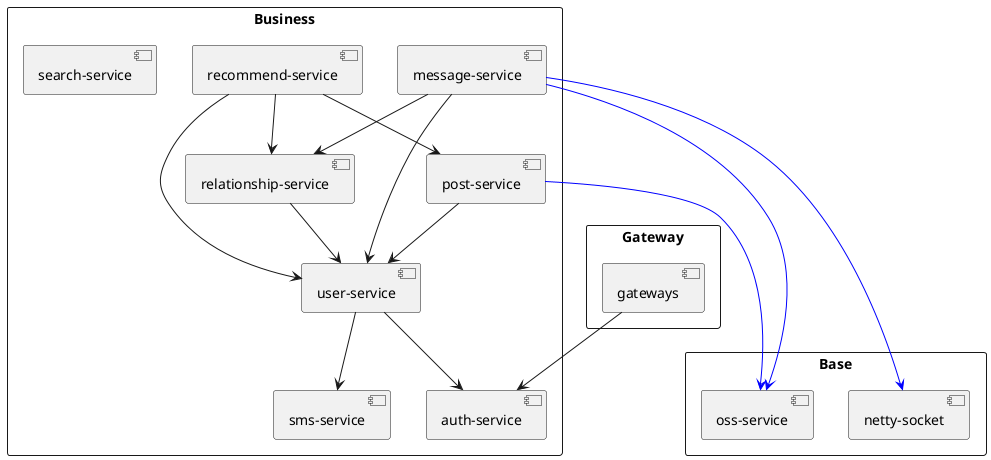 @startuml
skinparam packageStyle rectangle


package "Base" {
    [netty-socket]
    [oss-service]
}

package "Business" {
    [user-service]
    [auth-service]
    [sms-service]
    [message-service]
    [relationship-service]
    [post-service]
    [recommend-service]
    [search-service]

    [message-service] --> [user-service]
    [message-service] --> [relationship-service]
    [message-service] -[#0000FF]--> [oss-service]
    [message-service] -[#0000FF]--> [netty-socket]

    [relationship-service] --> [user-service]

    [user-service] --> [auth-service]
    [user-service] --> [sms-service]

    [post-service] --> [user-service]
    [post-service] -[#0000FF]--> [oss-service]

    [recommend-service] --> [user-service]
    [recommend-service] --> [post-service]
    [recommend-service] --> [relationship-service]
}

package "Gateway" {
    [gateways]

    [gateways] --> [auth-service]
}

@enduml